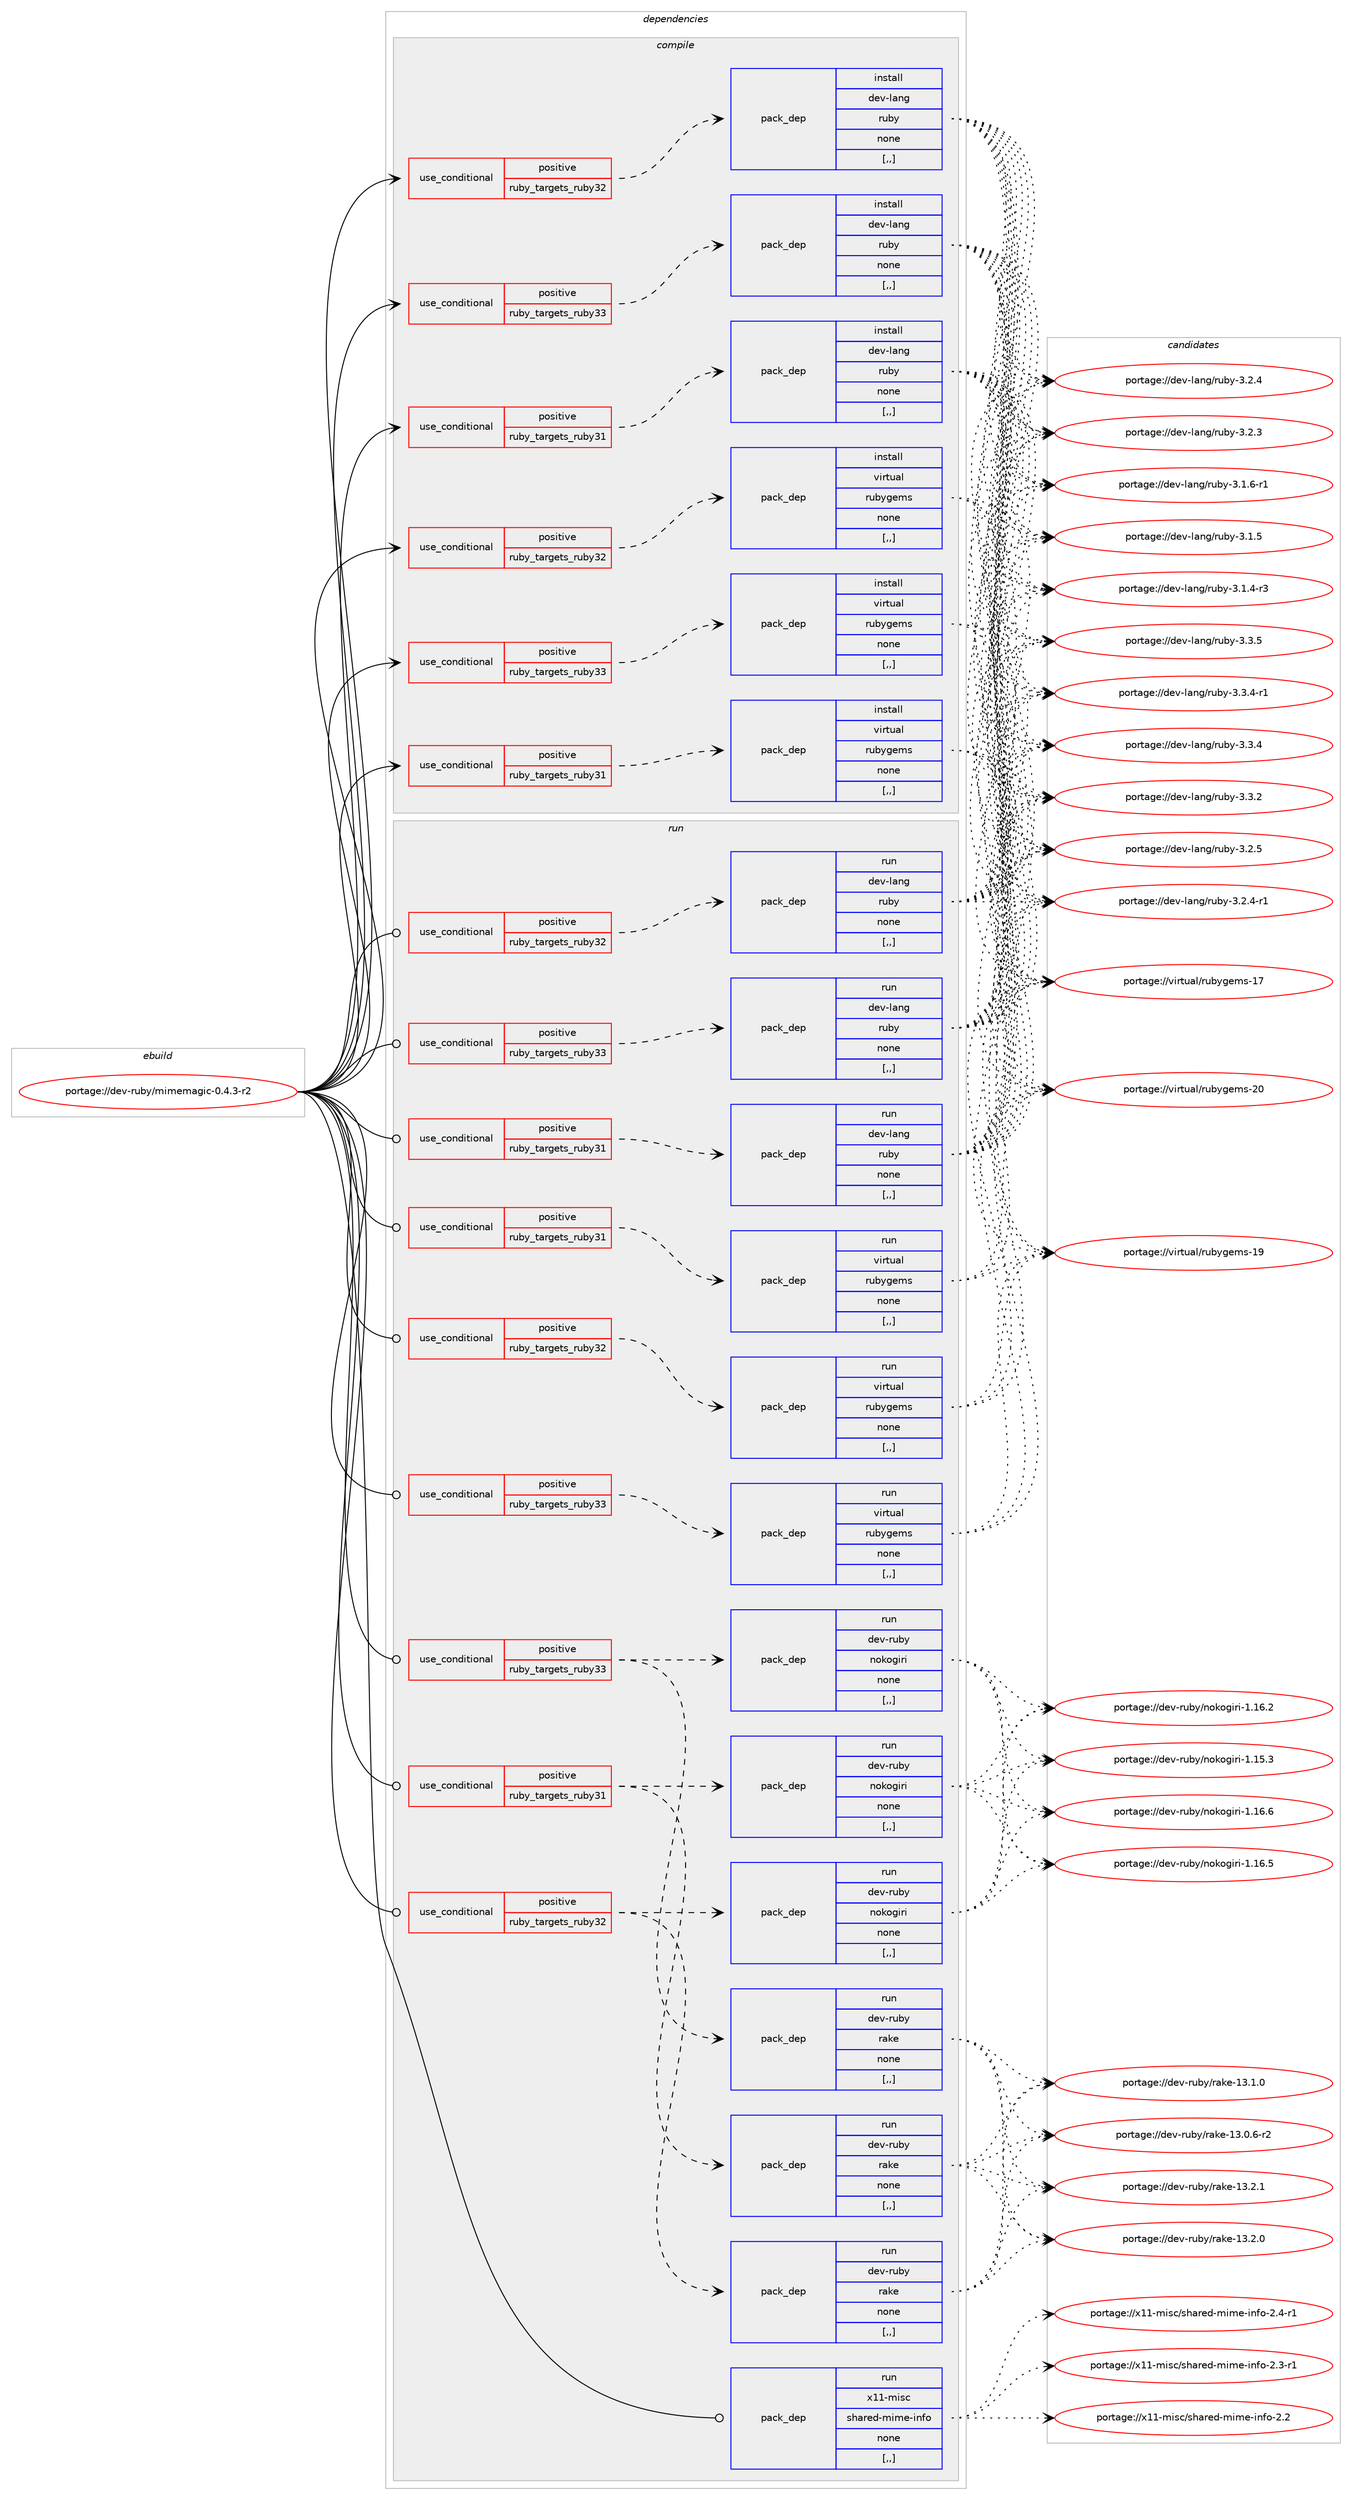 digraph prolog {

# *************
# Graph options
# *************

newrank=true;
concentrate=true;
compound=true;
graph [rankdir=LR,fontname=Helvetica,fontsize=10,ranksep=1.5];#, ranksep=2.5, nodesep=0.2];
edge  [arrowhead=vee];
node  [fontname=Helvetica,fontsize=10];

# **********
# The ebuild
# **********

subgraph cluster_leftcol {
color=gray;
label=<<i>ebuild</i>>;
id [label="portage://dev-ruby/mimemagic-0.4.3-r2", color=red, width=4, href="../dev-ruby/mimemagic-0.4.3-r2.svg"];
}

# ****************
# The dependencies
# ****************

subgraph cluster_midcol {
color=gray;
label=<<i>dependencies</i>>;
subgraph cluster_compile {
fillcolor="#eeeeee";
style=filled;
label=<<i>compile</i>>;
subgraph cond181585 {
dependency686062 [label=<<TABLE BORDER="0" CELLBORDER="1" CELLSPACING="0" CELLPADDING="4"><TR><TD ROWSPAN="3" CELLPADDING="10">use_conditional</TD></TR><TR><TD>positive</TD></TR><TR><TD>ruby_targets_ruby31</TD></TR></TABLE>>, shape=none, color=red];
subgraph pack499545 {
dependency686063 [label=<<TABLE BORDER="0" CELLBORDER="1" CELLSPACING="0" CELLPADDING="4" WIDTH="220"><TR><TD ROWSPAN="6" CELLPADDING="30">pack_dep</TD></TR><TR><TD WIDTH="110">install</TD></TR><TR><TD>dev-lang</TD></TR><TR><TD>ruby</TD></TR><TR><TD>none</TD></TR><TR><TD>[,,]</TD></TR></TABLE>>, shape=none, color=blue];
}
dependency686062:e -> dependency686063:w [weight=20,style="dashed",arrowhead="vee"];
}
id:e -> dependency686062:w [weight=20,style="solid",arrowhead="vee"];
subgraph cond181586 {
dependency686064 [label=<<TABLE BORDER="0" CELLBORDER="1" CELLSPACING="0" CELLPADDING="4"><TR><TD ROWSPAN="3" CELLPADDING="10">use_conditional</TD></TR><TR><TD>positive</TD></TR><TR><TD>ruby_targets_ruby31</TD></TR></TABLE>>, shape=none, color=red];
subgraph pack499546 {
dependency686065 [label=<<TABLE BORDER="0" CELLBORDER="1" CELLSPACING="0" CELLPADDING="4" WIDTH="220"><TR><TD ROWSPAN="6" CELLPADDING="30">pack_dep</TD></TR><TR><TD WIDTH="110">install</TD></TR><TR><TD>virtual</TD></TR><TR><TD>rubygems</TD></TR><TR><TD>none</TD></TR><TR><TD>[,,]</TD></TR></TABLE>>, shape=none, color=blue];
}
dependency686064:e -> dependency686065:w [weight=20,style="dashed",arrowhead="vee"];
}
id:e -> dependency686064:w [weight=20,style="solid",arrowhead="vee"];
subgraph cond181587 {
dependency686066 [label=<<TABLE BORDER="0" CELLBORDER="1" CELLSPACING="0" CELLPADDING="4"><TR><TD ROWSPAN="3" CELLPADDING="10">use_conditional</TD></TR><TR><TD>positive</TD></TR><TR><TD>ruby_targets_ruby32</TD></TR></TABLE>>, shape=none, color=red];
subgraph pack499547 {
dependency686067 [label=<<TABLE BORDER="0" CELLBORDER="1" CELLSPACING="0" CELLPADDING="4" WIDTH="220"><TR><TD ROWSPAN="6" CELLPADDING="30">pack_dep</TD></TR><TR><TD WIDTH="110">install</TD></TR><TR><TD>dev-lang</TD></TR><TR><TD>ruby</TD></TR><TR><TD>none</TD></TR><TR><TD>[,,]</TD></TR></TABLE>>, shape=none, color=blue];
}
dependency686066:e -> dependency686067:w [weight=20,style="dashed",arrowhead="vee"];
}
id:e -> dependency686066:w [weight=20,style="solid",arrowhead="vee"];
subgraph cond181588 {
dependency686068 [label=<<TABLE BORDER="0" CELLBORDER="1" CELLSPACING="0" CELLPADDING="4"><TR><TD ROWSPAN="3" CELLPADDING="10">use_conditional</TD></TR><TR><TD>positive</TD></TR><TR><TD>ruby_targets_ruby32</TD></TR></TABLE>>, shape=none, color=red];
subgraph pack499548 {
dependency686069 [label=<<TABLE BORDER="0" CELLBORDER="1" CELLSPACING="0" CELLPADDING="4" WIDTH="220"><TR><TD ROWSPAN="6" CELLPADDING="30">pack_dep</TD></TR><TR><TD WIDTH="110">install</TD></TR><TR><TD>virtual</TD></TR><TR><TD>rubygems</TD></TR><TR><TD>none</TD></TR><TR><TD>[,,]</TD></TR></TABLE>>, shape=none, color=blue];
}
dependency686068:e -> dependency686069:w [weight=20,style="dashed",arrowhead="vee"];
}
id:e -> dependency686068:w [weight=20,style="solid",arrowhead="vee"];
subgraph cond181589 {
dependency686070 [label=<<TABLE BORDER="0" CELLBORDER="1" CELLSPACING="0" CELLPADDING="4"><TR><TD ROWSPAN="3" CELLPADDING="10">use_conditional</TD></TR><TR><TD>positive</TD></TR><TR><TD>ruby_targets_ruby33</TD></TR></TABLE>>, shape=none, color=red];
subgraph pack499549 {
dependency686071 [label=<<TABLE BORDER="0" CELLBORDER="1" CELLSPACING="0" CELLPADDING="4" WIDTH="220"><TR><TD ROWSPAN="6" CELLPADDING="30">pack_dep</TD></TR><TR><TD WIDTH="110">install</TD></TR><TR><TD>dev-lang</TD></TR><TR><TD>ruby</TD></TR><TR><TD>none</TD></TR><TR><TD>[,,]</TD></TR></TABLE>>, shape=none, color=blue];
}
dependency686070:e -> dependency686071:w [weight=20,style="dashed",arrowhead="vee"];
}
id:e -> dependency686070:w [weight=20,style="solid",arrowhead="vee"];
subgraph cond181590 {
dependency686072 [label=<<TABLE BORDER="0" CELLBORDER="1" CELLSPACING="0" CELLPADDING="4"><TR><TD ROWSPAN="3" CELLPADDING="10">use_conditional</TD></TR><TR><TD>positive</TD></TR><TR><TD>ruby_targets_ruby33</TD></TR></TABLE>>, shape=none, color=red];
subgraph pack499550 {
dependency686073 [label=<<TABLE BORDER="0" CELLBORDER="1" CELLSPACING="0" CELLPADDING="4" WIDTH="220"><TR><TD ROWSPAN="6" CELLPADDING="30">pack_dep</TD></TR><TR><TD WIDTH="110">install</TD></TR><TR><TD>virtual</TD></TR><TR><TD>rubygems</TD></TR><TR><TD>none</TD></TR><TR><TD>[,,]</TD></TR></TABLE>>, shape=none, color=blue];
}
dependency686072:e -> dependency686073:w [weight=20,style="dashed",arrowhead="vee"];
}
id:e -> dependency686072:w [weight=20,style="solid",arrowhead="vee"];
}
subgraph cluster_compileandrun {
fillcolor="#eeeeee";
style=filled;
label=<<i>compile and run</i>>;
}
subgraph cluster_run {
fillcolor="#eeeeee";
style=filled;
label=<<i>run</i>>;
subgraph cond181591 {
dependency686074 [label=<<TABLE BORDER="0" CELLBORDER="1" CELLSPACING="0" CELLPADDING="4"><TR><TD ROWSPAN="3" CELLPADDING="10">use_conditional</TD></TR><TR><TD>positive</TD></TR><TR><TD>ruby_targets_ruby31</TD></TR></TABLE>>, shape=none, color=red];
subgraph pack499551 {
dependency686075 [label=<<TABLE BORDER="0" CELLBORDER="1" CELLSPACING="0" CELLPADDING="4" WIDTH="220"><TR><TD ROWSPAN="6" CELLPADDING="30">pack_dep</TD></TR><TR><TD WIDTH="110">run</TD></TR><TR><TD>dev-lang</TD></TR><TR><TD>ruby</TD></TR><TR><TD>none</TD></TR><TR><TD>[,,]</TD></TR></TABLE>>, shape=none, color=blue];
}
dependency686074:e -> dependency686075:w [weight=20,style="dashed",arrowhead="vee"];
}
id:e -> dependency686074:w [weight=20,style="solid",arrowhead="odot"];
subgraph cond181592 {
dependency686076 [label=<<TABLE BORDER="0" CELLBORDER="1" CELLSPACING="0" CELLPADDING="4"><TR><TD ROWSPAN="3" CELLPADDING="10">use_conditional</TD></TR><TR><TD>positive</TD></TR><TR><TD>ruby_targets_ruby31</TD></TR></TABLE>>, shape=none, color=red];
subgraph pack499552 {
dependency686077 [label=<<TABLE BORDER="0" CELLBORDER="1" CELLSPACING="0" CELLPADDING="4" WIDTH="220"><TR><TD ROWSPAN="6" CELLPADDING="30">pack_dep</TD></TR><TR><TD WIDTH="110">run</TD></TR><TR><TD>dev-ruby</TD></TR><TR><TD>nokogiri</TD></TR><TR><TD>none</TD></TR><TR><TD>[,,]</TD></TR></TABLE>>, shape=none, color=blue];
}
dependency686076:e -> dependency686077:w [weight=20,style="dashed",arrowhead="vee"];
subgraph pack499553 {
dependency686078 [label=<<TABLE BORDER="0" CELLBORDER="1" CELLSPACING="0" CELLPADDING="4" WIDTH="220"><TR><TD ROWSPAN="6" CELLPADDING="30">pack_dep</TD></TR><TR><TD WIDTH="110">run</TD></TR><TR><TD>dev-ruby</TD></TR><TR><TD>rake</TD></TR><TR><TD>none</TD></TR><TR><TD>[,,]</TD></TR></TABLE>>, shape=none, color=blue];
}
dependency686076:e -> dependency686078:w [weight=20,style="dashed",arrowhead="vee"];
}
id:e -> dependency686076:w [weight=20,style="solid",arrowhead="odot"];
subgraph cond181593 {
dependency686079 [label=<<TABLE BORDER="0" CELLBORDER="1" CELLSPACING="0" CELLPADDING="4"><TR><TD ROWSPAN="3" CELLPADDING="10">use_conditional</TD></TR><TR><TD>positive</TD></TR><TR><TD>ruby_targets_ruby31</TD></TR></TABLE>>, shape=none, color=red];
subgraph pack499554 {
dependency686080 [label=<<TABLE BORDER="0" CELLBORDER="1" CELLSPACING="0" CELLPADDING="4" WIDTH="220"><TR><TD ROWSPAN="6" CELLPADDING="30">pack_dep</TD></TR><TR><TD WIDTH="110">run</TD></TR><TR><TD>virtual</TD></TR><TR><TD>rubygems</TD></TR><TR><TD>none</TD></TR><TR><TD>[,,]</TD></TR></TABLE>>, shape=none, color=blue];
}
dependency686079:e -> dependency686080:w [weight=20,style="dashed",arrowhead="vee"];
}
id:e -> dependency686079:w [weight=20,style="solid",arrowhead="odot"];
subgraph cond181594 {
dependency686081 [label=<<TABLE BORDER="0" CELLBORDER="1" CELLSPACING="0" CELLPADDING="4"><TR><TD ROWSPAN="3" CELLPADDING="10">use_conditional</TD></TR><TR><TD>positive</TD></TR><TR><TD>ruby_targets_ruby32</TD></TR></TABLE>>, shape=none, color=red];
subgraph pack499555 {
dependency686082 [label=<<TABLE BORDER="0" CELLBORDER="1" CELLSPACING="0" CELLPADDING="4" WIDTH="220"><TR><TD ROWSPAN="6" CELLPADDING="30">pack_dep</TD></TR><TR><TD WIDTH="110">run</TD></TR><TR><TD>dev-lang</TD></TR><TR><TD>ruby</TD></TR><TR><TD>none</TD></TR><TR><TD>[,,]</TD></TR></TABLE>>, shape=none, color=blue];
}
dependency686081:e -> dependency686082:w [weight=20,style="dashed",arrowhead="vee"];
}
id:e -> dependency686081:w [weight=20,style="solid",arrowhead="odot"];
subgraph cond181595 {
dependency686083 [label=<<TABLE BORDER="0" CELLBORDER="1" CELLSPACING="0" CELLPADDING="4"><TR><TD ROWSPAN="3" CELLPADDING="10">use_conditional</TD></TR><TR><TD>positive</TD></TR><TR><TD>ruby_targets_ruby32</TD></TR></TABLE>>, shape=none, color=red];
subgraph pack499556 {
dependency686084 [label=<<TABLE BORDER="0" CELLBORDER="1" CELLSPACING="0" CELLPADDING="4" WIDTH="220"><TR><TD ROWSPAN="6" CELLPADDING="30">pack_dep</TD></TR><TR><TD WIDTH="110">run</TD></TR><TR><TD>dev-ruby</TD></TR><TR><TD>nokogiri</TD></TR><TR><TD>none</TD></TR><TR><TD>[,,]</TD></TR></TABLE>>, shape=none, color=blue];
}
dependency686083:e -> dependency686084:w [weight=20,style="dashed",arrowhead="vee"];
subgraph pack499557 {
dependency686085 [label=<<TABLE BORDER="0" CELLBORDER="1" CELLSPACING="0" CELLPADDING="4" WIDTH="220"><TR><TD ROWSPAN="6" CELLPADDING="30">pack_dep</TD></TR><TR><TD WIDTH="110">run</TD></TR><TR><TD>dev-ruby</TD></TR><TR><TD>rake</TD></TR><TR><TD>none</TD></TR><TR><TD>[,,]</TD></TR></TABLE>>, shape=none, color=blue];
}
dependency686083:e -> dependency686085:w [weight=20,style="dashed",arrowhead="vee"];
}
id:e -> dependency686083:w [weight=20,style="solid",arrowhead="odot"];
subgraph cond181596 {
dependency686086 [label=<<TABLE BORDER="0" CELLBORDER="1" CELLSPACING="0" CELLPADDING="4"><TR><TD ROWSPAN="3" CELLPADDING="10">use_conditional</TD></TR><TR><TD>positive</TD></TR><TR><TD>ruby_targets_ruby32</TD></TR></TABLE>>, shape=none, color=red];
subgraph pack499558 {
dependency686087 [label=<<TABLE BORDER="0" CELLBORDER="1" CELLSPACING="0" CELLPADDING="4" WIDTH="220"><TR><TD ROWSPAN="6" CELLPADDING="30">pack_dep</TD></TR><TR><TD WIDTH="110">run</TD></TR><TR><TD>virtual</TD></TR><TR><TD>rubygems</TD></TR><TR><TD>none</TD></TR><TR><TD>[,,]</TD></TR></TABLE>>, shape=none, color=blue];
}
dependency686086:e -> dependency686087:w [weight=20,style="dashed",arrowhead="vee"];
}
id:e -> dependency686086:w [weight=20,style="solid",arrowhead="odot"];
subgraph cond181597 {
dependency686088 [label=<<TABLE BORDER="0" CELLBORDER="1" CELLSPACING="0" CELLPADDING="4"><TR><TD ROWSPAN="3" CELLPADDING="10">use_conditional</TD></TR><TR><TD>positive</TD></TR><TR><TD>ruby_targets_ruby33</TD></TR></TABLE>>, shape=none, color=red];
subgraph pack499559 {
dependency686089 [label=<<TABLE BORDER="0" CELLBORDER="1" CELLSPACING="0" CELLPADDING="4" WIDTH="220"><TR><TD ROWSPAN="6" CELLPADDING="30">pack_dep</TD></TR><TR><TD WIDTH="110">run</TD></TR><TR><TD>dev-lang</TD></TR><TR><TD>ruby</TD></TR><TR><TD>none</TD></TR><TR><TD>[,,]</TD></TR></TABLE>>, shape=none, color=blue];
}
dependency686088:e -> dependency686089:w [weight=20,style="dashed",arrowhead="vee"];
}
id:e -> dependency686088:w [weight=20,style="solid",arrowhead="odot"];
subgraph cond181598 {
dependency686090 [label=<<TABLE BORDER="0" CELLBORDER="1" CELLSPACING="0" CELLPADDING="4"><TR><TD ROWSPAN="3" CELLPADDING="10">use_conditional</TD></TR><TR><TD>positive</TD></TR><TR><TD>ruby_targets_ruby33</TD></TR></TABLE>>, shape=none, color=red];
subgraph pack499560 {
dependency686091 [label=<<TABLE BORDER="0" CELLBORDER="1" CELLSPACING="0" CELLPADDING="4" WIDTH="220"><TR><TD ROWSPAN="6" CELLPADDING="30">pack_dep</TD></TR><TR><TD WIDTH="110">run</TD></TR><TR><TD>dev-ruby</TD></TR><TR><TD>nokogiri</TD></TR><TR><TD>none</TD></TR><TR><TD>[,,]</TD></TR></TABLE>>, shape=none, color=blue];
}
dependency686090:e -> dependency686091:w [weight=20,style="dashed",arrowhead="vee"];
subgraph pack499561 {
dependency686092 [label=<<TABLE BORDER="0" CELLBORDER="1" CELLSPACING="0" CELLPADDING="4" WIDTH="220"><TR><TD ROWSPAN="6" CELLPADDING="30">pack_dep</TD></TR><TR><TD WIDTH="110">run</TD></TR><TR><TD>dev-ruby</TD></TR><TR><TD>rake</TD></TR><TR><TD>none</TD></TR><TR><TD>[,,]</TD></TR></TABLE>>, shape=none, color=blue];
}
dependency686090:e -> dependency686092:w [weight=20,style="dashed",arrowhead="vee"];
}
id:e -> dependency686090:w [weight=20,style="solid",arrowhead="odot"];
subgraph cond181599 {
dependency686093 [label=<<TABLE BORDER="0" CELLBORDER="1" CELLSPACING="0" CELLPADDING="4"><TR><TD ROWSPAN="3" CELLPADDING="10">use_conditional</TD></TR><TR><TD>positive</TD></TR><TR><TD>ruby_targets_ruby33</TD></TR></TABLE>>, shape=none, color=red];
subgraph pack499562 {
dependency686094 [label=<<TABLE BORDER="0" CELLBORDER="1" CELLSPACING="0" CELLPADDING="4" WIDTH="220"><TR><TD ROWSPAN="6" CELLPADDING="30">pack_dep</TD></TR><TR><TD WIDTH="110">run</TD></TR><TR><TD>virtual</TD></TR><TR><TD>rubygems</TD></TR><TR><TD>none</TD></TR><TR><TD>[,,]</TD></TR></TABLE>>, shape=none, color=blue];
}
dependency686093:e -> dependency686094:w [weight=20,style="dashed",arrowhead="vee"];
}
id:e -> dependency686093:w [weight=20,style="solid",arrowhead="odot"];
subgraph pack499563 {
dependency686095 [label=<<TABLE BORDER="0" CELLBORDER="1" CELLSPACING="0" CELLPADDING="4" WIDTH="220"><TR><TD ROWSPAN="6" CELLPADDING="30">pack_dep</TD></TR><TR><TD WIDTH="110">run</TD></TR><TR><TD>x11-misc</TD></TR><TR><TD>shared-mime-info</TD></TR><TR><TD>none</TD></TR><TR><TD>[,,]</TD></TR></TABLE>>, shape=none, color=blue];
}
id:e -> dependency686095:w [weight=20,style="solid",arrowhead="odot"];
}
}

# **************
# The candidates
# **************

subgraph cluster_choices {
rank=same;
color=gray;
label=<<i>candidates</i>>;

subgraph choice499545 {
color=black;
nodesep=1;
choice10010111845108971101034711411798121455146514653 [label="portage://dev-lang/ruby-3.3.5", color=red, width=4,href="../dev-lang/ruby-3.3.5.svg"];
choice100101118451089711010347114117981214551465146524511449 [label="portage://dev-lang/ruby-3.3.4-r1", color=red, width=4,href="../dev-lang/ruby-3.3.4-r1.svg"];
choice10010111845108971101034711411798121455146514652 [label="portage://dev-lang/ruby-3.3.4", color=red, width=4,href="../dev-lang/ruby-3.3.4.svg"];
choice10010111845108971101034711411798121455146514650 [label="portage://dev-lang/ruby-3.3.2", color=red, width=4,href="../dev-lang/ruby-3.3.2.svg"];
choice10010111845108971101034711411798121455146504653 [label="portage://dev-lang/ruby-3.2.5", color=red, width=4,href="../dev-lang/ruby-3.2.5.svg"];
choice100101118451089711010347114117981214551465046524511449 [label="portage://dev-lang/ruby-3.2.4-r1", color=red, width=4,href="../dev-lang/ruby-3.2.4-r1.svg"];
choice10010111845108971101034711411798121455146504652 [label="portage://dev-lang/ruby-3.2.4", color=red, width=4,href="../dev-lang/ruby-3.2.4.svg"];
choice10010111845108971101034711411798121455146504651 [label="portage://dev-lang/ruby-3.2.3", color=red, width=4,href="../dev-lang/ruby-3.2.3.svg"];
choice100101118451089711010347114117981214551464946544511449 [label="portage://dev-lang/ruby-3.1.6-r1", color=red, width=4,href="../dev-lang/ruby-3.1.6-r1.svg"];
choice10010111845108971101034711411798121455146494653 [label="portage://dev-lang/ruby-3.1.5", color=red, width=4,href="../dev-lang/ruby-3.1.5.svg"];
choice100101118451089711010347114117981214551464946524511451 [label="portage://dev-lang/ruby-3.1.4-r3", color=red, width=4,href="../dev-lang/ruby-3.1.4-r3.svg"];
dependency686063:e -> choice10010111845108971101034711411798121455146514653:w [style=dotted,weight="100"];
dependency686063:e -> choice100101118451089711010347114117981214551465146524511449:w [style=dotted,weight="100"];
dependency686063:e -> choice10010111845108971101034711411798121455146514652:w [style=dotted,weight="100"];
dependency686063:e -> choice10010111845108971101034711411798121455146514650:w [style=dotted,weight="100"];
dependency686063:e -> choice10010111845108971101034711411798121455146504653:w [style=dotted,weight="100"];
dependency686063:e -> choice100101118451089711010347114117981214551465046524511449:w [style=dotted,weight="100"];
dependency686063:e -> choice10010111845108971101034711411798121455146504652:w [style=dotted,weight="100"];
dependency686063:e -> choice10010111845108971101034711411798121455146504651:w [style=dotted,weight="100"];
dependency686063:e -> choice100101118451089711010347114117981214551464946544511449:w [style=dotted,weight="100"];
dependency686063:e -> choice10010111845108971101034711411798121455146494653:w [style=dotted,weight="100"];
dependency686063:e -> choice100101118451089711010347114117981214551464946524511451:w [style=dotted,weight="100"];
}
subgraph choice499546 {
color=black;
nodesep=1;
choice118105114116117971084711411798121103101109115455048 [label="portage://virtual/rubygems-20", color=red, width=4,href="../virtual/rubygems-20.svg"];
choice118105114116117971084711411798121103101109115454957 [label="portage://virtual/rubygems-19", color=red, width=4,href="../virtual/rubygems-19.svg"];
choice118105114116117971084711411798121103101109115454955 [label="portage://virtual/rubygems-17", color=red, width=4,href="../virtual/rubygems-17.svg"];
dependency686065:e -> choice118105114116117971084711411798121103101109115455048:w [style=dotted,weight="100"];
dependency686065:e -> choice118105114116117971084711411798121103101109115454957:w [style=dotted,weight="100"];
dependency686065:e -> choice118105114116117971084711411798121103101109115454955:w [style=dotted,weight="100"];
}
subgraph choice499547 {
color=black;
nodesep=1;
choice10010111845108971101034711411798121455146514653 [label="portage://dev-lang/ruby-3.3.5", color=red, width=4,href="../dev-lang/ruby-3.3.5.svg"];
choice100101118451089711010347114117981214551465146524511449 [label="portage://dev-lang/ruby-3.3.4-r1", color=red, width=4,href="../dev-lang/ruby-3.3.4-r1.svg"];
choice10010111845108971101034711411798121455146514652 [label="portage://dev-lang/ruby-3.3.4", color=red, width=4,href="../dev-lang/ruby-3.3.4.svg"];
choice10010111845108971101034711411798121455146514650 [label="portage://dev-lang/ruby-3.3.2", color=red, width=4,href="../dev-lang/ruby-3.3.2.svg"];
choice10010111845108971101034711411798121455146504653 [label="portage://dev-lang/ruby-3.2.5", color=red, width=4,href="../dev-lang/ruby-3.2.5.svg"];
choice100101118451089711010347114117981214551465046524511449 [label="portage://dev-lang/ruby-3.2.4-r1", color=red, width=4,href="../dev-lang/ruby-3.2.4-r1.svg"];
choice10010111845108971101034711411798121455146504652 [label="portage://dev-lang/ruby-3.2.4", color=red, width=4,href="../dev-lang/ruby-3.2.4.svg"];
choice10010111845108971101034711411798121455146504651 [label="portage://dev-lang/ruby-3.2.3", color=red, width=4,href="../dev-lang/ruby-3.2.3.svg"];
choice100101118451089711010347114117981214551464946544511449 [label="portage://dev-lang/ruby-3.1.6-r1", color=red, width=4,href="../dev-lang/ruby-3.1.6-r1.svg"];
choice10010111845108971101034711411798121455146494653 [label="portage://dev-lang/ruby-3.1.5", color=red, width=4,href="../dev-lang/ruby-3.1.5.svg"];
choice100101118451089711010347114117981214551464946524511451 [label="portage://dev-lang/ruby-3.1.4-r3", color=red, width=4,href="../dev-lang/ruby-3.1.4-r3.svg"];
dependency686067:e -> choice10010111845108971101034711411798121455146514653:w [style=dotted,weight="100"];
dependency686067:e -> choice100101118451089711010347114117981214551465146524511449:w [style=dotted,weight="100"];
dependency686067:e -> choice10010111845108971101034711411798121455146514652:w [style=dotted,weight="100"];
dependency686067:e -> choice10010111845108971101034711411798121455146514650:w [style=dotted,weight="100"];
dependency686067:e -> choice10010111845108971101034711411798121455146504653:w [style=dotted,weight="100"];
dependency686067:e -> choice100101118451089711010347114117981214551465046524511449:w [style=dotted,weight="100"];
dependency686067:e -> choice10010111845108971101034711411798121455146504652:w [style=dotted,weight="100"];
dependency686067:e -> choice10010111845108971101034711411798121455146504651:w [style=dotted,weight="100"];
dependency686067:e -> choice100101118451089711010347114117981214551464946544511449:w [style=dotted,weight="100"];
dependency686067:e -> choice10010111845108971101034711411798121455146494653:w [style=dotted,weight="100"];
dependency686067:e -> choice100101118451089711010347114117981214551464946524511451:w [style=dotted,weight="100"];
}
subgraph choice499548 {
color=black;
nodesep=1;
choice118105114116117971084711411798121103101109115455048 [label="portage://virtual/rubygems-20", color=red, width=4,href="../virtual/rubygems-20.svg"];
choice118105114116117971084711411798121103101109115454957 [label="portage://virtual/rubygems-19", color=red, width=4,href="../virtual/rubygems-19.svg"];
choice118105114116117971084711411798121103101109115454955 [label="portage://virtual/rubygems-17", color=red, width=4,href="../virtual/rubygems-17.svg"];
dependency686069:e -> choice118105114116117971084711411798121103101109115455048:w [style=dotted,weight="100"];
dependency686069:e -> choice118105114116117971084711411798121103101109115454957:w [style=dotted,weight="100"];
dependency686069:e -> choice118105114116117971084711411798121103101109115454955:w [style=dotted,weight="100"];
}
subgraph choice499549 {
color=black;
nodesep=1;
choice10010111845108971101034711411798121455146514653 [label="portage://dev-lang/ruby-3.3.5", color=red, width=4,href="../dev-lang/ruby-3.3.5.svg"];
choice100101118451089711010347114117981214551465146524511449 [label="portage://dev-lang/ruby-3.3.4-r1", color=red, width=4,href="../dev-lang/ruby-3.3.4-r1.svg"];
choice10010111845108971101034711411798121455146514652 [label="portage://dev-lang/ruby-3.3.4", color=red, width=4,href="../dev-lang/ruby-3.3.4.svg"];
choice10010111845108971101034711411798121455146514650 [label="portage://dev-lang/ruby-3.3.2", color=red, width=4,href="../dev-lang/ruby-3.3.2.svg"];
choice10010111845108971101034711411798121455146504653 [label="portage://dev-lang/ruby-3.2.5", color=red, width=4,href="../dev-lang/ruby-3.2.5.svg"];
choice100101118451089711010347114117981214551465046524511449 [label="portage://dev-lang/ruby-3.2.4-r1", color=red, width=4,href="../dev-lang/ruby-3.2.4-r1.svg"];
choice10010111845108971101034711411798121455146504652 [label="portage://dev-lang/ruby-3.2.4", color=red, width=4,href="../dev-lang/ruby-3.2.4.svg"];
choice10010111845108971101034711411798121455146504651 [label="portage://dev-lang/ruby-3.2.3", color=red, width=4,href="../dev-lang/ruby-3.2.3.svg"];
choice100101118451089711010347114117981214551464946544511449 [label="portage://dev-lang/ruby-3.1.6-r1", color=red, width=4,href="../dev-lang/ruby-3.1.6-r1.svg"];
choice10010111845108971101034711411798121455146494653 [label="portage://dev-lang/ruby-3.1.5", color=red, width=4,href="../dev-lang/ruby-3.1.5.svg"];
choice100101118451089711010347114117981214551464946524511451 [label="portage://dev-lang/ruby-3.1.4-r3", color=red, width=4,href="../dev-lang/ruby-3.1.4-r3.svg"];
dependency686071:e -> choice10010111845108971101034711411798121455146514653:w [style=dotted,weight="100"];
dependency686071:e -> choice100101118451089711010347114117981214551465146524511449:w [style=dotted,weight="100"];
dependency686071:e -> choice10010111845108971101034711411798121455146514652:w [style=dotted,weight="100"];
dependency686071:e -> choice10010111845108971101034711411798121455146514650:w [style=dotted,weight="100"];
dependency686071:e -> choice10010111845108971101034711411798121455146504653:w [style=dotted,weight="100"];
dependency686071:e -> choice100101118451089711010347114117981214551465046524511449:w [style=dotted,weight="100"];
dependency686071:e -> choice10010111845108971101034711411798121455146504652:w [style=dotted,weight="100"];
dependency686071:e -> choice10010111845108971101034711411798121455146504651:w [style=dotted,weight="100"];
dependency686071:e -> choice100101118451089711010347114117981214551464946544511449:w [style=dotted,weight="100"];
dependency686071:e -> choice10010111845108971101034711411798121455146494653:w [style=dotted,weight="100"];
dependency686071:e -> choice100101118451089711010347114117981214551464946524511451:w [style=dotted,weight="100"];
}
subgraph choice499550 {
color=black;
nodesep=1;
choice118105114116117971084711411798121103101109115455048 [label="portage://virtual/rubygems-20", color=red, width=4,href="../virtual/rubygems-20.svg"];
choice118105114116117971084711411798121103101109115454957 [label="portage://virtual/rubygems-19", color=red, width=4,href="../virtual/rubygems-19.svg"];
choice118105114116117971084711411798121103101109115454955 [label="portage://virtual/rubygems-17", color=red, width=4,href="../virtual/rubygems-17.svg"];
dependency686073:e -> choice118105114116117971084711411798121103101109115455048:w [style=dotted,weight="100"];
dependency686073:e -> choice118105114116117971084711411798121103101109115454957:w [style=dotted,weight="100"];
dependency686073:e -> choice118105114116117971084711411798121103101109115454955:w [style=dotted,weight="100"];
}
subgraph choice499551 {
color=black;
nodesep=1;
choice10010111845108971101034711411798121455146514653 [label="portage://dev-lang/ruby-3.3.5", color=red, width=4,href="../dev-lang/ruby-3.3.5.svg"];
choice100101118451089711010347114117981214551465146524511449 [label="portage://dev-lang/ruby-3.3.4-r1", color=red, width=4,href="../dev-lang/ruby-3.3.4-r1.svg"];
choice10010111845108971101034711411798121455146514652 [label="portage://dev-lang/ruby-3.3.4", color=red, width=4,href="../dev-lang/ruby-3.3.4.svg"];
choice10010111845108971101034711411798121455146514650 [label="portage://dev-lang/ruby-3.3.2", color=red, width=4,href="../dev-lang/ruby-3.3.2.svg"];
choice10010111845108971101034711411798121455146504653 [label="portage://dev-lang/ruby-3.2.5", color=red, width=4,href="../dev-lang/ruby-3.2.5.svg"];
choice100101118451089711010347114117981214551465046524511449 [label="portage://dev-lang/ruby-3.2.4-r1", color=red, width=4,href="../dev-lang/ruby-3.2.4-r1.svg"];
choice10010111845108971101034711411798121455146504652 [label="portage://dev-lang/ruby-3.2.4", color=red, width=4,href="../dev-lang/ruby-3.2.4.svg"];
choice10010111845108971101034711411798121455146504651 [label="portage://dev-lang/ruby-3.2.3", color=red, width=4,href="../dev-lang/ruby-3.2.3.svg"];
choice100101118451089711010347114117981214551464946544511449 [label="portage://dev-lang/ruby-3.1.6-r1", color=red, width=4,href="../dev-lang/ruby-3.1.6-r1.svg"];
choice10010111845108971101034711411798121455146494653 [label="portage://dev-lang/ruby-3.1.5", color=red, width=4,href="../dev-lang/ruby-3.1.5.svg"];
choice100101118451089711010347114117981214551464946524511451 [label="portage://dev-lang/ruby-3.1.4-r3", color=red, width=4,href="../dev-lang/ruby-3.1.4-r3.svg"];
dependency686075:e -> choice10010111845108971101034711411798121455146514653:w [style=dotted,weight="100"];
dependency686075:e -> choice100101118451089711010347114117981214551465146524511449:w [style=dotted,weight="100"];
dependency686075:e -> choice10010111845108971101034711411798121455146514652:w [style=dotted,weight="100"];
dependency686075:e -> choice10010111845108971101034711411798121455146514650:w [style=dotted,weight="100"];
dependency686075:e -> choice10010111845108971101034711411798121455146504653:w [style=dotted,weight="100"];
dependency686075:e -> choice100101118451089711010347114117981214551465046524511449:w [style=dotted,weight="100"];
dependency686075:e -> choice10010111845108971101034711411798121455146504652:w [style=dotted,weight="100"];
dependency686075:e -> choice10010111845108971101034711411798121455146504651:w [style=dotted,weight="100"];
dependency686075:e -> choice100101118451089711010347114117981214551464946544511449:w [style=dotted,weight="100"];
dependency686075:e -> choice10010111845108971101034711411798121455146494653:w [style=dotted,weight="100"];
dependency686075:e -> choice100101118451089711010347114117981214551464946524511451:w [style=dotted,weight="100"];
}
subgraph choice499552 {
color=black;
nodesep=1;
choice10010111845114117981214711011110711110310511410545494649544654 [label="portage://dev-ruby/nokogiri-1.16.6", color=red, width=4,href="../dev-ruby/nokogiri-1.16.6.svg"];
choice10010111845114117981214711011110711110310511410545494649544653 [label="portage://dev-ruby/nokogiri-1.16.5", color=red, width=4,href="../dev-ruby/nokogiri-1.16.5.svg"];
choice10010111845114117981214711011110711110310511410545494649544650 [label="portage://dev-ruby/nokogiri-1.16.2", color=red, width=4,href="../dev-ruby/nokogiri-1.16.2.svg"];
choice10010111845114117981214711011110711110310511410545494649534651 [label="portage://dev-ruby/nokogiri-1.15.3", color=red, width=4,href="../dev-ruby/nokogiri-1.15.3.svg"];
dependency686077:e -> choice10010111845114117981214711011110711110310511410545494649544654:w [style=dotted,weight="100"];
dependency686077:e -> choice10010111845114117981214711011110711110310511410545494649544653:w [style=dotted,weight="100"];
dependency686077:e -> choice10010111845114117981214711011110711110310511410545494649544650:w [style=dotted,weight="100"];
dependency686077:e -> choice10010111845114117981214711011110711110310511410545494649534651:w [style=dotted,weight="100"];
}
subgraph choice499553 {
color=black;
nodesep=1;
choice1001011184511411798121471149710710145495146504649 [label="portage://dev-ruby/rake-13.2.1", color=red, width=4,href="../dev-ruby/rake-13.2.1.svg"];
choice1001011184511411798121471149710710145495146504648 [label="portage://dev-ruby/rake-13.2.0", color=red, width=4,href="../dev-ruby/rake-13.2.0.svg"];
choice1001011184511411798121471149710710145495146494648 [label="portage://dev-ruby/rake-13.1.0", color=red, width=4,href="../dev-ruby/rake-13.1.0.svg"];
choice10010111845114117981214711497107101454951464846544511450 [label="portage://dev-ruby/rake-13.0.6-r2", color=red, width=4,href="../dev-ruby/rake-13.0.6-r2.svg"];
dependency686078:e -> choice1001011184511411798121471149710710145495146504649:w [style=dotted,weight="100"];
dependency686078:e -> choice1001011184511411798121471149710710145495146504648:w [style=dotted,weight="100"];
dependency686078:e -> choice1001011184511411798121471149710710145495146494648:w [style=dotted,weight="100"];
dependency686078:e -> choice10010111845114117981214711497107101454951464846544511450:w [style=dotted,weight="100"];
}
subgraph choice499554 {
color=black;
nodesep=1;
choice118105114116117971084711411798121103101109115455048 [label="portage://virtual/rubygems-20", color=red, width=4,href="../virtual/rubygems-20.svg"];
choice118105114116117971084711411798121103101109115454957 [label="portage://virtual/rubygems-19", color=red, width=4,href="../virtual/rubygems-19.svg"];
choice118105114116117971084711411798121103101109115454955 [label="portage://virtual/rubygems-17", color=red, width=4,href="../virtual/rubygems-17.svg"];
dependency686080:e -> choice118105114116117971084711411798121103101109115455048:w [style=dotted,weight="100"];
dependency686080:e -> choice118105114116117971084711411798121103101109115454957:w [style=dotted,weight="100"];
dependency686080:e -> choice118105114116117971084711411798121103101109115454955:w [style=dotted,weight="100"];
}
subgraph choice499555 {
color=black;
nodesep=1;
choice10010111845108971101034711411798121455146514653 [label="portage://dev-lang/ruby-3.3.5", color=red, width=4,href="../dev-lang/ruby-3.3.5.svg"];
choice100101118451089711010347114117981214551465146524511449 [label="portage://dev-lang/ruby-3.3.4-r1", color=red, width=4,href="../dev-lang/ruby-3.3.4-r1.svg"];
choice10010111845108971101034711411798121455146514652 [label="portage://dev-lang/ruby-3.3.4", color=red, width=4,href="../dev-lang/ruby-3.3.4.svg"];
choice10010111845108971101034711411798121455146514650 [label="portage://dev-lang/ruby-3.3.2", color=red, width=4,href="../dev-lang/ruby-3.3.2.svg"];
choice10010111845108971101034711411798121455146504653 [label="portage://dev-lang/ruby-3.2.5", color=red, width=4,href="../dev-lang/ruby-3.2.5.svg"];
choice100101118451089711010347114117981214551465046524511449 [label="portage://dev-lang/ruby-3.2.4-r1", color=red, width=4,href="../dev-lang/ruby-3.2.4-r1.svg"];
choice10010111845108971101034711411798121455146504652 [label="portage://dev-lang/ruby-3.2.4", color=red, width=4,href="../dev-lang/ruby-3.2.4.svg"];
choice10010111845108971101034711411798121455146504651 [label="portage://dev-lang/ruby-3.2.3", color=red, width=4,href="../dev-lang/ruby-3.2.3.svg"];
choice100101118451089711010347114117981214551464946544511449 [label="portage://dev-lang/ruby-3.1.6-r1", color=red, width=4,href="../dev-lang/ruby-3.1.6-r1.svg"];
choice10010111845108971101034711411798121455146494653 [label="portage://dev-lang/ruby-3.1.5", color=red, width=4,href="../dev-lang/ruby-3.1.5.svg"];
choice100101118451089711010347114117981214551464946524511451 [label="portage://dev-lang/ruby-3.1.4-r3", color=red, width=4,href="../dev-lang/ruby-3.1.4-r3.svg"];
dependency686082:e -> choice10010111845108971101034711411798121455146514653:w [style=dotted,weight="100"];
dependency686082:e -> choice100101118451089711010347114117981214551465146524511449:w [style=dotted,weight="100"];
dependency686082:e -> choice10010111845108971101034711411798121455146514652:w [style=dotted,weight="100"];
dependency686082:e -> choice10010111845108971101034711411798121455146514650:w [style=dotted,weight="100"];
dependency686082:e -> choice10010111845108971101034711411798121455146504653:w [style=dotted,weight="100"];
dependency686082:e -> choice100101118451089711010347114117981214551465046524511449:w [style=dotted,weight="100"];
dependency686082:e -> choice10010111845108971101034711411798121455146504652:w [style=dotted,weight="100"];
dependency686082:e -> choice10010111845108971101034711411798121455146504651:w [style=dotted,weight="100"];
dependency686082:e -> choice100101118451089711010347114117981214551464946544511449:w [style=dotted,weight="100"];
dependency686082:e -> choice10010111845108971101034711411798121455146494653:w [style=dotted,weight="100"];
dependency686082:e -> choice100101118451089711010347114117981214551464946524511451:w [style=dotted,weight="100"];
}
subgraph choice499556 {
color=black;
nodesep=1;
choice10010111845114117981214711011110711110310511410545494649544654 [label="portage://dev-ruby/nokogiri-1.16.6", color=red, width=4,href="../dev-ruby/nokogiri-1.16.6.svg"];
choice10010111845114117981214711011110711110310511410545494649544653 [label="portage://dev-ruby/nokogiri-1.16.5", color=red, width=4,href="../dev-ruby/nokogiri-1.16.5.svg"];
choice10010111845114117981214711011110711110310511410545494649544650 [label="portage://dev-ruby/nokogiri-1.16.2", color=red, width=4,href="../dev-ruby/nokogiri-1.16.2.svg"];
choice10010111845114117981214711011110711110310511410545494649534651 [label="portage://dev-ruby/nokogiri-1.15.3", color=red, width=4,href="../dev-ruby/nokogiri-1.15.3.svg"];
dependency686084:e -> choice10010111845114117981214711011110711110310511410545494649544654:w [style=dotted,weight="100"];
dependency686084:e -> choice10010111845114117981214711011110711110310511410545494649544653:w [style=dotted,weight="100"];
dependency686084:e -> choice10010111845114117981214711011110711110310511410545494649544650:w [style=dotted,weight="100"];
dependency686084:e -> choice10010111845114117981214711011110711110310511410545494649534651:w [style=dotted,weight="100"];
}
subgraph choice499557 {
color=black;
nodesep=1;
choice1001011184511411798121471149710710145495146504649 [label="portage://dev-ruby/rake-13.2.1", color=red, width=4,href="../dev-ruby/rake-13.2.1.svg"];
choice1001011184511411798121471149710710145495146504648 [label="portage://dev-ruby/rake-13.2.0", color=red, width=4,href="../dev-ruby/rake-13.2.0.svg"];
choice1001011184511411798121471149710710145495146494648 [label="portage://dev-ruby/rake-13.1.0", color=red, width=4,href="../dev-ruby/rake-13.1.0.svg"];
choice10010111845114117981214711497107101454951464846544511450 [label="portage://dev-ruby/rake-13.0.6-r2", color=red, width=4,href="../dev-ruby/rake-13.0.6-r2.svg"];
dependency686085:e -> choice1001011184511411798121471149710710145495146504649:w [style=dotted,weight="100"];
dependency686085:e -> choice1001011184511411798121471149710710145495146504648:w [style=dotted,weight="100"];
dependency686085:e -> choice1001011184511411798121471149710710145495146494648:w [style=dotted,weight="100"];
dependency686085:e -> choice10010111845114117981214711497107101454951464846544511450:w [style=dotted,weight="100"];
}
subgraph choice499558 {
color=black;
nodesep=1;
choice118105114116117971084711411798121103101109115455048 [label="portage://virtual/rubygems-20", color=red, width=4,href="../virtual/rubygems-20.svg"];
choice118105114116117971084711411798121103101109115454957 [label="portage://virtual/rubygems-19", color=red, width=4,href="../virtual/rubygems-19.svg"];
choice118105114116117971084711411798121103101109115454955 [label="portage://virtual/rubygems-17", color=red, width=4,href="../virtual/rubygems-17.svg"];
dependency686087:e -> choice118105114116117971084711411798121103101109115455048:w [style=dotted,weight="100"];
dependency686087:e -> choice118105114116117971084711411798121103101109115454957:w [style=dotted,weight="100"];
dependency686087:e -> choice118105114116117971084711411798121103101109115454955:w [style=dotted,weight="100"];
}
subgraph choice499559 {
color=black;
nodesep=1;
choice10010111845108971101034711411798121455146514653 [label="portage://dev-lang/ruby-3.3.5", color=red, width=4,href="../dev-lang/ruby-3.3.5.svg"];
choice100101118451089711010347114117981214551465146524511449 [label="portage://dev-lang/ruby-3.3.4-r1", color=red, width=4,href="../dev-lang/ruby-3.3.4-r1.svg"];
choice10010111845108971101034711411798121455146514652 [label="portage://dev-lang/ruby-3.3.4", color=red, width=4,href="../dev-lang/ruby-3.3.4.svg"];
choice10010111845108971101034711411798121455146514650 [label="portage://dev-lang/ruby-3.3.2", color=red, width=4,href="../dev-lang/ruby-3.3.2.svg"];
choice10010111845108971101034711411798121455146504653 [label="portage://dev-lang/ruby-3.2.5", color=red, width=4,href="../dev-lang/ruby-3.2.5.svg"];
choice100101118451089711010347114117981214551465046524511449 [label="portage://dev-lang/ruby-3.2.4-r1", color=red, width=4,href="../dev-lang/ruby-3.2.4-r1.svg"];
choice10010111845108971101034711411798121455146504652 [label="portage://dev-lang/ruby-3.2.4", color=red, width=4,href="../dev-lang/ruby-3.2.4.svg"];
choice10010111845108971101034711411798121455146504651 [label="portage://dev-lang/ruby-3.2.3", color=red, width=4,href="../dev-lang/ruby-3.2.3.svg"];
choice100101118451089711010347114117981214551464946544511449 [label="portage://dev-lang/ruby-3.1.6-r1", color=red, width=4,href="../dev-lang/ruby-3.1.6-r1.svg"];
choice10010111845108971101034711411798121455146494653 [label="portage://dev-lang/ruby-3.1.5", color=red, width=4,href="../dev-lang/ruby-3.1.5.svg"];
choice100101118451089711010347114117981214551464946524511451 [label="portage://dev-lang/ruby-3.1.4-r3", color=red, width=4,href="../dev-lang/ruby-3.1.4-r3.svg"];
dependency686089:e -> choice10010111845108971101034711411798121455146514653:w [style=dotted,weight="100"];
dependency686089:e -> choice100101118451089711010347114117981214551465146524511449:w [style=dotted,weight="100"];
dependency686089:e -> choice10010111845108971101034711411798121455146514652:w [style=dotted,weight="100"];
dependency686089:e -> choice10010111845108971101034711411798121455146514650:w [style=dotted,weight="100"];
dependency686089:e -> choice10010111845108971101034711411798121455146504653:w [style=dotted,weight="100"];
dependency686089:e -> choice100101118451089711010347114117981214551465046524511449:w [style=dotted,weight="100"];
dependency686089:e -> choice10010111845108971101034711411798121455146504652:w [style=dotted,weight="100"];
dependency686089:e -> choice10010111845108971101034711411798121455146504651:w [style=dotted,weight="100"];
dependency686089:e -> choice100101118451089711010347114117981214551464946544511449:w [style=dotted,weight="100"];
dependency686089:e -> choice10010111845108971101034711411798121455146494653:w [style=dotted,weight="100"];
dependency686089:e -> choice100101118451089711010347114117981214551464946524511451:w [style=dotted,weight="100"];
}
subgraph choice499560 {
color=black;
nodesep=1;
choice10010111845114117981214711011110711110310511410545494649544654 [label="portage://dev-ruby/nokogiri-1.16.6", color=red, width=4,href="../dev-ruby/nokogiri-1.16.6.svg"];
choice10010111845114117981214711011110711110310511410545494649544653 [label="portage://dev-ruby/nokogiri-1.16.5", color=red, width=4,href="../dev-ruby/nokogiri-1.16.5.svg"];
choice10010111845114117981214711011110711110310511410545494649544650 [label="portage://dev-ruby/nokogiri-1.16.2", color=red, width=4,href="../dev-ruby/nokogiri-1.16.2.svg"];
choice10010111845114117981214711011110711110310511410545494649534651 [label="portage://dev-ruby/nokogiri-1.15.3", color=red, width=4,href="../dev-ruby/nokogiri-1.15.3.svg"];
dependency686091:e -> choice10010111845114117981214711011110711110310511410545494649544654:w [style=dotted,weight="100"];
dependency686091:e -> choice10010111845114117981214711011110711110310511410545494649544653:w [style=dotted,weight="100"];
dependency686091:e -> choice10010111845114117981214711011110711110310511410545494649544650:w [style=dotted,weight="100"];
dependency686091:e -> choice10010111845114117981214711011110711110310511410545494649534651:w [style=dotted,weight="100"];
}
subgraph choice499561 {
color=black;
nodesep=1;
choice1001011184511411798121471149710710145495146504649 [label="portage://dev-ruby/rake-13.2.1", color=red, width=4,href="../dev-ruby/rake-13.2.1.svg"];
choice1001011184511411798121471149710710145495146504648 [label="portage://dev-ruby/rake-13.2.0", color=red, width=4,href="../dev-ruby/rake-13.2.0.svg"];
choice1001011184511411798121471149710710145495146494648 [label="portage://dev-ruby/rake-13.1.0", color=red, width=4,href="../dev-ruby/rake-13.1.0.svg"];
choice10010111845114117981214711497107101454951464846544511450 [label="portage://dev-ruby/rake-13.0.6-r2", color=red, width=4,href="../dev-ruby/rake-13.0.6-r2.svg"];
dependency686092:e -> choice1001011184511411798121471149710710145495146504649:w [style=dotted,weight="100"];
dependency686092:e -> choice1001011184511411798121471149710710145495146504648:w [style=dotted,weight="100"];
dependency686092:e -> choice1001011184511411798121471149710710145495146494648:w [style=dotted,weight="100"];
dependency686092:e -> choice10010111845114117981214711497107101454951464846544511450:w [style=dotted,weight="100"];
}
subgraph choice499562 {
color=black;
nodesep=1;
choice118105114116117971084711411798121103101109115455048 [label="portage://virtual/rubygems-20", color=red, width=4,href="../virtual/rubygems-20.svg"];
choice118105114116117971084711411798121103101109115454957 [label="portage://virtual/rubygems-19", color=red, width=4,href="../virtual/rubygems-19.svg"];
choice118105114116117971084711411798121103101109115454955 [label="portage://virtual/rubygems-17", color=red, width=4,href="../virtual/rubygems-17.svg"];
dependency686094:e -> choice118105114116117971084711411798121103101109115455048:w [style=dotted,weight="100"];
dependency686094:e -> choice118105114116117971084711411798121103101109115454957:w [style=dotted,weight="100"];
dependency686094:e -> choice118105114116117971084711411798121103101109115454955:w [style=dotted,weight="100"];
}
subgraph choice499563 {
color=black;
nodesep=1;
choice1204949451091051159947115104971141011004510910510910145105110102111455046524511449 [label="portage://x11-misc/shared-mime-info-2.4-r1", color=red, width=4,href="../x11-misc/shared-mime-info-2.4-r1.svg"];
choice1204949451091051159947115104971141011004510910510910145105110102111455046514511449 [label="portage://x11-misc/shared-mime-info-2.3-r1", color=red, width=4,href="../x11-misc/shared-mime-info-2.3-r1.svg"];
choice120494945109105115994711510497114101100451091051091014510511010211145504650 [label="portage://x11-misc/shared-mime-info-2.2", color=red, width=4,href="../x11-misc/shared-mime-info-2.2.svg"];
dependency686095:e -> choice1204949451091051159947115104971141011004510910510910145105110102111455046524511449:w [style=dotted,weight="100"];
dependency686095:e -> choice1204949451091051159947115104971141011004510910510910145105110102111455046514511449:w [style=dotted,weight="100"];
dependency686095:e -> choice120494945109105115994711510497114101100451091051091014510511010211145504650:w [style=dotted,weight="100"];
}
}

}
